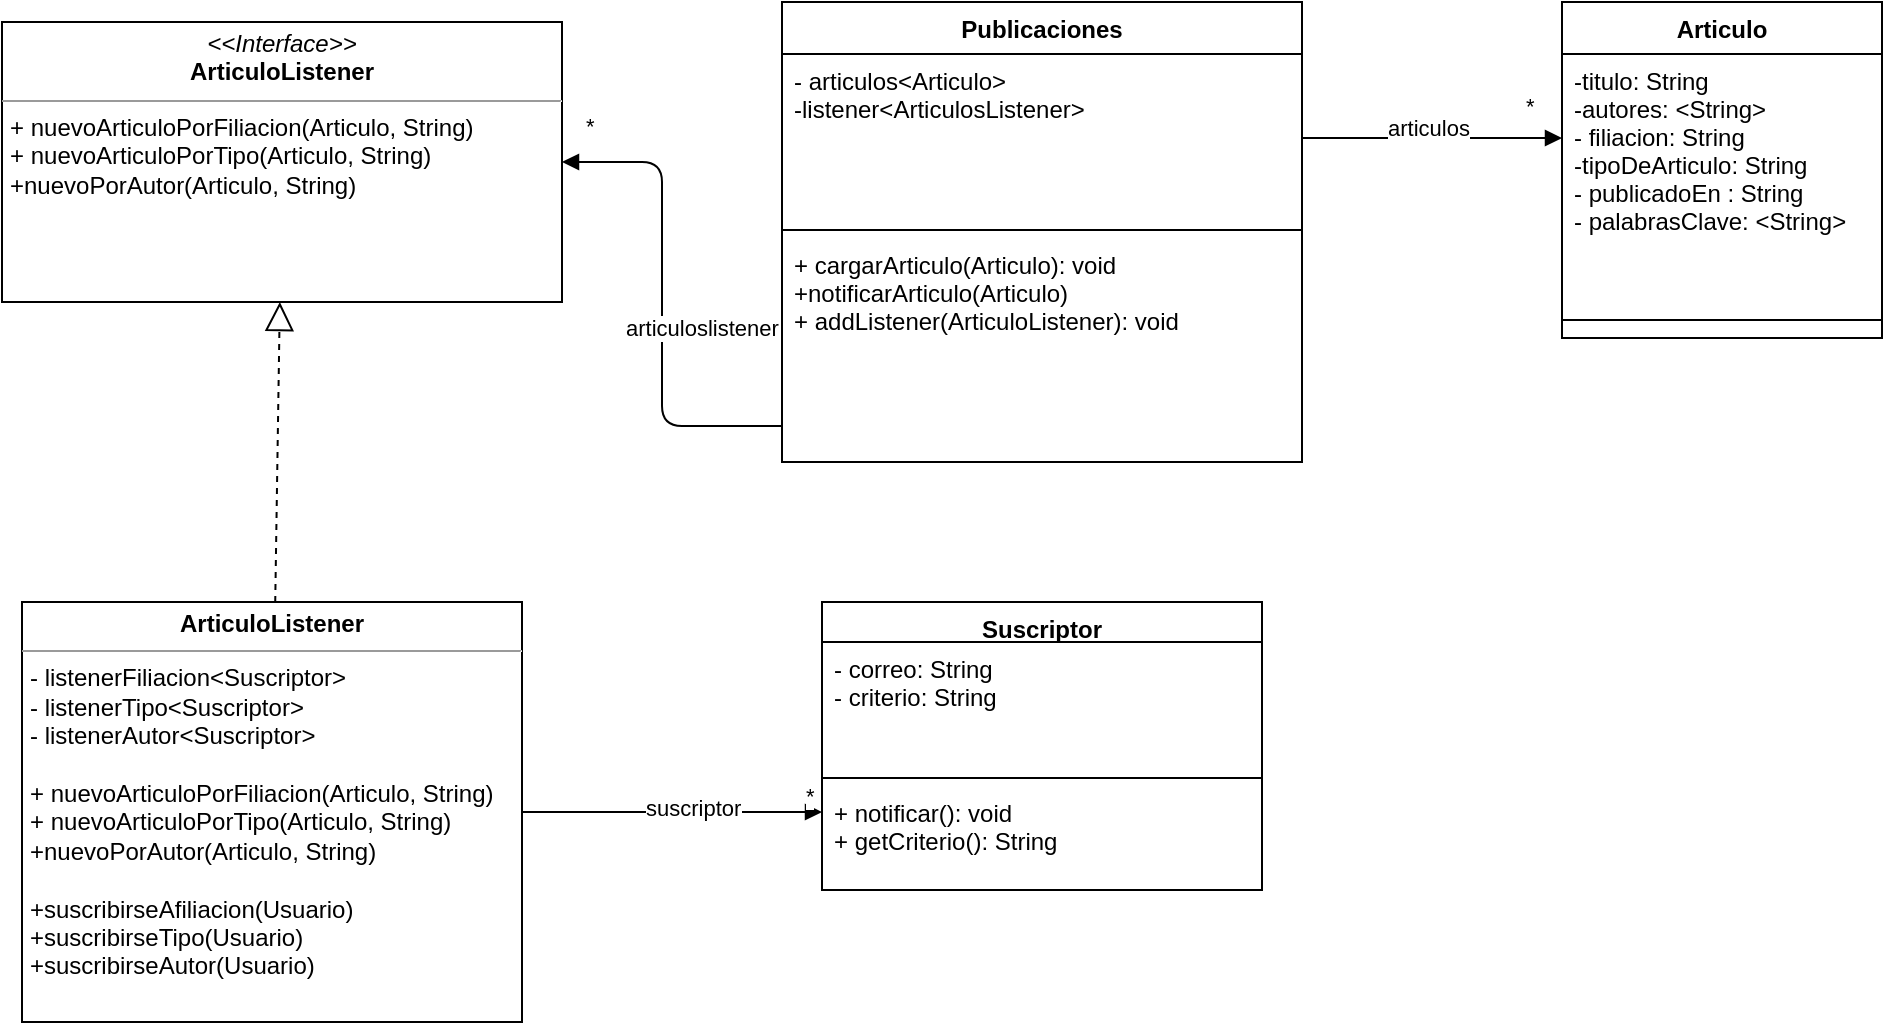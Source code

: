 <mxfile version="14.8.0" type="github">
  <diagram id="XHV6tikW9LgMwOEGKLdo" name="Page-1">
    <mxGraphModel dx="1324" dy="794" grid="1" gridSize="10" guides="1" tooltips="1" connect="1" arrows="1" fold="1" page="1" pageScale="1" pageWidth="827" pageHeight="1169" math="0" shadow="0">
      <root>
        <mxCell id="0" />
        <mxCell id="1" parent="0" />
        <mxCell id="qqSqfY5iY93fK9aPF7Uu-1" value="Publicaciones" style="swimlane;fontStyle=1;align=center;verticalAlign=top;childLayout=stackLayout;horizontal=1;startSize=26;horizontalStack=0;resizeParent=1;resizeParentMax=0;resizeLast=0;collapsible=1;marginBottom=0;" vertex="1" parent="1">
          <mxGeometry x="520" y="90" width="260" height="230" as="geometry" />
        </mxCell>
        <mxCell id="qqSqfY5iY93fK9aPF7Uu-2" value="- articulos&lt;Articulo&gt;&#xa;-listener&lt;ArticulosListener&gt;" style="text;strokeColor=none;fillColor=none;align=left;verticalAlign=top;spacingLeft=4;spacingRight=4;overflow=hidden;rotatable=0;points=[[0,0.5],[1,0.5]];portConstraint=eastwest;" vertex="1" parent="qqSqfY5iY93fK9aPF7Uu-1">
          <mxGeometry y="26" width="260" height="84" as="geometry" />
        </mxCell>
        <mxCell id="qqSqfY5iY93fK9aPF7Uu-3" value="" style="line;strokeWidth=1;fillColor=none;align=left;verticalAlign=middle;spacingTop=-1;spacingLeft=3;spacingRight=3;rotatable=0;labelPosition=right;points=[];portConstraint=eastwest;" vertex="1" parent="qqSqfY5iY93fK9aPF7Uu-1">
          <mxGeometry y="110" width="260" height="8" as="geometry" />
        </mxCell>
        <mxCell id="qqSqfY5iY93fK9aPF7Uu-4" value="+ cargarArticulo(Articulo): void&#xa;+notificarArticulo(Articulo)&#xa;+ addListener(ArticuloListener): void" style="text;strokeColor=none;fillColor=none;align=left;verticalAlign=top;spacingLeft=4;spacingRight=4;overflow=hidden;rotatable=0;points=[[0,0.5],[1,0.5]];portConstraint=eastwest;" vertex="1" parent="qqSqfY5iY93fK9aPF7Uu-1">
          <mxGeometry y="118" width="260" height="112" as="geometry" />
        </mxCell>
        <mxCell id="qqSqfY5iY93fK9aPF7Uu-5" value="Articulo" style="swimlane;fontStyle=1;align=center;verticalAlign=top;childLayout=stackLayout;horizontal=1;startSize=26;horizontalStack=0;resizeParent=1;resizeParentMax=0;resizeLast=0;collapsible=1;marginBottom=0;" vertex="1" parent="1">
          <mxGeometry x="910" y="90" width="160" height="168" as="geometry" />
        </mxCell>
        <mxCell id="qqSqfY5iY93fK9aPF7Uu-6" value="-titulo: String&#xa;-autores: &lt;String&gt;&#xa;- filiacion: String&#xa;-tipoDeArticulo: String&#xa;- publicadoEn : String&#xa;- palabrasClave: &lt;String&gt;&#xa;" style="text;strokeColor=none;fillColor=none;align=left;verticalAlign=top;spacingLeft=4;spacingRight=4;overflow=hidden;rotatable=0;points=[[0,0.5],[1,0.5]];portConstraint=eastwest;" vertex="1" parent="qqSqfY5iY93fK9aPF7Uu-5">
          <mxGeometry y="26" width="160" height="124" as="geometry" />
        </mxCell>
        <mxCell id="qqSqfY5iY93fK9aPF7Uu-7" value="" style="line;strokeWidth=1;fillColor=none;align=left;verticalAlign=middle;spacingTop=-1;spacingLeft=3;spacingRight=3;rotatable=0;labelPosition=right;points=[];portConstraint=eastwest;" vertex="1" parent="qqSqfY5iY93fK9aPF7Uu-5">
          <mxGeometry y="150" width="160" height="18" as="geometry" />
        </mxCell>
        <mxCell id="qqSqfY5iY93fK9aPF7Uu-29" value="articulos" style="endArrow=block;endFill=1;html=1;edgeStyle=orthogonalEdgeStyle;align=left;verticalAlign=top;" edge="1" parent="1" source="qqSqfY5iY93fK9aPF7Uu-2" target="qqSqfY5iY93fK9aPF7Uu-5">
          <mxGeometry x="-0.375" y="18" relative="1" as="geometry">
            <mxPoint x="440" y="160" as="sourcePoint" />
            <mxPoint x="600" y="160" as="targetPoint" />
            <Array as="points">
              <mxPoint x="870" y="158" />
              <mxPoint x="870" y="158" />
            </Array>
            <mxPoint as="offset" />
          </mxGeometry>
        </mxCell>
        <mxCell id="qqSqfY5iY93fK9aPF7Uu-30" value="*" style="edgeLabel;resizable=0;html=1;align=left;verticalAlign=bottom;" connectable="0" vertex="1" parent="qqSqfY5iY93fK9aPF7Uu-29">
          <mxGeometry x="-1" relative="1" as="geometry">
            <mxPoint x="110" y="-8" as="offset" />
          </mxGeometry>
        </mxCell>
        <mxCell id="qqSqfY5iY93fK9aPF7Uu-31" value="&lt;p style=&quot;margin: 0px ; margin-top: 4px ; text-align: center&quot;&gt;&lt;i&gt;&amp;lt;&amp;lt;Interface&amp;gt;&amp;gt;&lt;/i&gt;&lt;br&gt;&lt;b&gt;ArticuloListener&lt;/b&gt;&lt;/p&gt;&lt;hr size=&quot;1&quot;&gt;&lt;p style=&quot;margin: 0px ; margin-left: 4px&quot;&gt;&lt;/p&gt;&lt;p style=&quot;margin: 0px ; margin-left: 4px&quot;&gt;+ nuevoArticuloPorFiliacion(Articulo, String)&lt;/p&gt;&lt;p style=&quot;margin: 0px ; margin-left: 4px&quot;&gt;+ nuevoArticuloPorTipo(Articulo, String)&lt;/p&gt;&lt;p style=&quot;margin: 0px ; margin-left: 4px&quot;&gt;+nuevoPorAutor(Articulo, String)&lt;/p&gt;" style="verticalAlign=top;align=left;overflow=fill;fontSize=12;fontFamily=Helvetica;html=1;" vertex="1" parent="1">
          <mxGeometry x="130" y="100" width="280" height="140" as="geometry" />
        </mxCell>
        <mxCell id="qqSqfY5iY93fK9aPF7Uu-34" value="articuloslistener" style="endArrow=block;endFill=1;html=1;edgeStyle=orthogonalEdgeStyle;align=left;verticalAlign=top;" edge="1" parent="1" source="qqSqfY5iY93fK9aPF7Uu-1" target="qqSqfY5iY93fK9aPF7Uu-31">
          <mxGeometry x="0.008" y="20" relative="1" as="geometry">
            <mxPoint x="330" y="270" as="sourcePoint" />
            <mxPoint x="460" y="270" as="targetPoint" />
            <Array as="points">
              <mxPoint x="460" y="302" />
              <mxPoint x="460" y="170" />
            </Array>
            <mxPoint as="offset" />
          </mxGeometry>
        </mxCell>
        <mxCell id="qqSqfY5iY93fK9aPF7Uu-35" value="*" style="edgeLabel;resizable=0;html=1;align=left;verticalAlign=bottom;" connectable="0" vertex="1" parent="qqSqfY5iY93fK9aPF7Uu-34">
          <mxGeometry x="-1" relative="1" as="geometry">
            <mxPoint x="-100" y="-142" as="offset" />
          </mxGeometry>
        </mxCell>
        <mxCell id="qqSqfY5iY93fK9aPF7Uu-36" value="&lt;p style=&quot;margin: 0px ; margin-top: 4px ; text-align: center&quot;&gt;&lt;b&gt;ArticuloListener&lt;/b&gt;&lt;/p&gt;&lt;hr size=&quot;1&quot;&gt;&lt;p style=&quot;margin: 0px ; margin-left: 4px&quot;&gt;- listenerFiliacion&amp;lt;Suscriptor&amp;gt;&lt;/p&gt;&lt;p style=&quot;margin: 0px ; margin-left: 4px&quot;&gt;- listenerTipo&amp;lt;Suscriptor&amp;gt;&lt;/p&gt;&lt;p style=&quot;margin: 0px ; margin-left: 4px&quot;&gt;- listenerAutor&amp;lt;Suscriptor&amp;gt;&lt;/p&gt;&lt;p style=&quot;margin: 0px ; margin-left: 4px&quot;&gt;&lt;br&gt;&lt;/p&gt;&lt;p style=&quot;margin: 0px 0px 0px 4px&quot;&gt;+ nuevoArticuloPorFiliacion(Articulo, String)&lt;/p&gt;&lt;p style=&quot;margin: 0px 0px 0px 4px&quot;&gt;+ nuevoArticuloPorTipo(Articulo, String)&lt;/p&gt;&lt;p style=&quot;margin: 0px 0px 0px 4px&quot;&gt;+nuevoPorAutor(Articulo, String)&lt;/p&gt;&lt;p style=&quot;margin: 0px 0px 0px 4px&quot;&gt;&lt;br&gt;&lt;/p&gt;&lt;p style=&quot;margin: 0px 0px 0px 4px&quot;&gt;+suscribirseAfiliacion(Usuario)&lt;/p&gt;&lt;p style=&quot;margin: 0px 0px 0px 4px&quot;&gt;+suscribirseTipo(Usuario)&lt;/p&gt;&lt;p style=&quot;margin: 0px 0px 0px 4px&quot;&gt;+suscribirseAutor(Usuario)&lt;/p&gt;" style="verticalAlign=top;align=left;overflow=fill;fontSize=12;fontFamily=Helvetica;html=1;" vertex="1" parent="1">
          <mxGeometry x="140" y="390" width="250" height="210" as="geometry" />
        </mxCell>
        <mxCell id="qqSqfY5iY93fK9aPF7Uu-37" value="" style="endArrow=block;dashed=1;endFill=0;endSize=12;html=1;" edge="1" parent="1" source="qqSqfY5iY93fK9aPF7Uu-36" target="qqSqfY5iY93fK9aPF7Uu-31">
          <mxGeometry width="160" relative="1" as="geometry">
            <mxPoint x="200" y="350" as="sourcePoint" />
            <mxPoint x="360" y="350" as="targetPoint" />
          </mxGeometry>
        </mxCell>
        <mxCell id="qqSqfY5iY93fK9aPF7Uu-51" value="Suscriptor" style="swimlane;fontStyle=1;align=center;verticalAlign=top;childLayout=stackLayout;horizontal=1;startSize=20;horizontalStack=0;resizeParent=1;resizeParentMax=0;resizeLast=0;collapsible=1;marginBottom=0;" vertex="1" parent="1">
          <mxGeometry x="540" y="390" width="220" height="144" as="geometry" />
        </mxCell>
        <mxCell id="qqSqfY5iY93fK9aPF7Uu-52" value="- correo: String&#xa;- criterio: String" style="text;strokeColor=none;fillColor=none;align=left;verticalAlign=top;spacingLeft=4;spacingRight=4;overflow=hidden;rotatable=0;points=[[0,0.5],[1,0.5]];portConstraint=eastwest;" vertex="1" parent="qqSqfY5iY93fK9aPF7Uu-51">
          <mxGeometry y="20" width="220" height="64" as="geometry" />
        </mxCell>
        <mxCell id="qqSqfY5iY93fK9aPF7Uu-53" value="" style="line;strokeWidth=1;fillColor=none;align=left;verticalAlign=middle;spacingTop=-1;spacingLeft=3;spacingRight=3;rotatable=0;labelPosition=right;points=[];portConstraint=eastwest;" vertex="1" parent="qqSqfY5iY93fK9aPF7Uu-51">
          <mxGeometry y="84" width="220" height="8" as="geometry" />
        </mxCell>
        <mxCell id="qqSqfY5iY93fK9aPF7Uu-54" value="+ notificar(): void&#xa;+ getCriterio(): String" style="text;strokeColor=none;fillColor=none;align=left;verticalAlign=top;spacingLeft=4;spacingRight=4;overflow=hidden;rotatable=0;points=[[0,0.5],[1,0.5]];portConstraint=eastwest;fontStyle=0" vertex="1" parent="qqSqfY5iY93fK9aPF7Uu-51">
          <mxGeometry y="92" width="220" height="52" as="geometry" />
        </mxCell>
        <mxCell id="qqSqfY5iY93fK9aPF7Uu-72" value="suscriptor" style="endArrow=block;endFill=1;html=1;edgeStyle=orthogonalEdgeStyle;align=left;verticalAlign=top;" edge="1" parent="1" source="qqSqfY5iY93fK9aPF7Uu-36" target="qqSqfY5iY93fK9aPF7Uu-51">
          <mxGeometry x="-0.2" y="15" relative="1" as="geometry">
            <mxPoint x="410" y="590" as="sourcePoint" />
            <mxPoint x="540" y="590" as="targetPoint" />
            <Array as="points">
              <mxPoint x="490" y="495" />
              <mxPoint x="490" y="495" />
            </Array>
            <mxPoint as="offset" />
          </mxGeometry>
        </mxCell>
        <mxCell id="qqSqfY5iY93fK9aPF7Uu-73" value="*" style="edgeLabel;resizable=0;html=1;align=left;verticalAlign=bottom;" connectable="0" vertex="1" parent="qqSqfY5iY93fK9aPF7Uu-72">
          <mxGeometry x="-1" relative="1" as="geometry">
            <mxPoint x="140" as="offset" />
          </mxGeometry>
        </mxCell>
      </root>
    </mxGraphModel>
  </diagram>
</mxfile>
